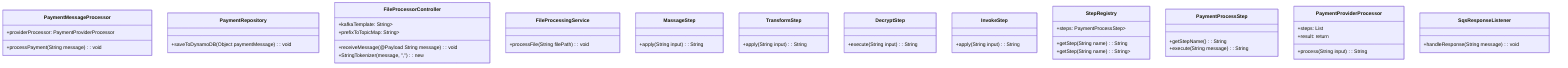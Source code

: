 classDiagram
class PaymentMessageProcessor {
  +providerProcessor: PaymentProviderProcessor
  +processPayment(String message): void
}
class PaymentRepository {
  +saveToDynamoDB(Object paymentMessage): void
}
class FileProcessorController {
  +kafkaTemplate: String>
  +prefixToTopicMap: String>
  +receiveMessage(@Payload String message): void
  +StringTokenizer(message, ","): new
}
class FileProcessingService {
  +processFile(String filePath): void
}
class MassageStep {
  +apply(String input): String
}
class TransformStep {
  +apply(String input): String
}
class DecryptStep {
  +execute(String input): String
}
class InvokeStep {
  +apply(String input): String
}
class StepRegistry {
  +steps: PaymentProcessStep>
  +getStep(String name): String
  +getStep(String name): String>
}
class PaymentProcessStep {
  +getStepName(): String
  +execute(String message): String
}
class PaymentProviderProcessor {
  +steps: List<PaymentProcessStep>
  +result: return
  +process(String input): String
}
class SqsResponseListener {
  +handleResponse(String message): void
}